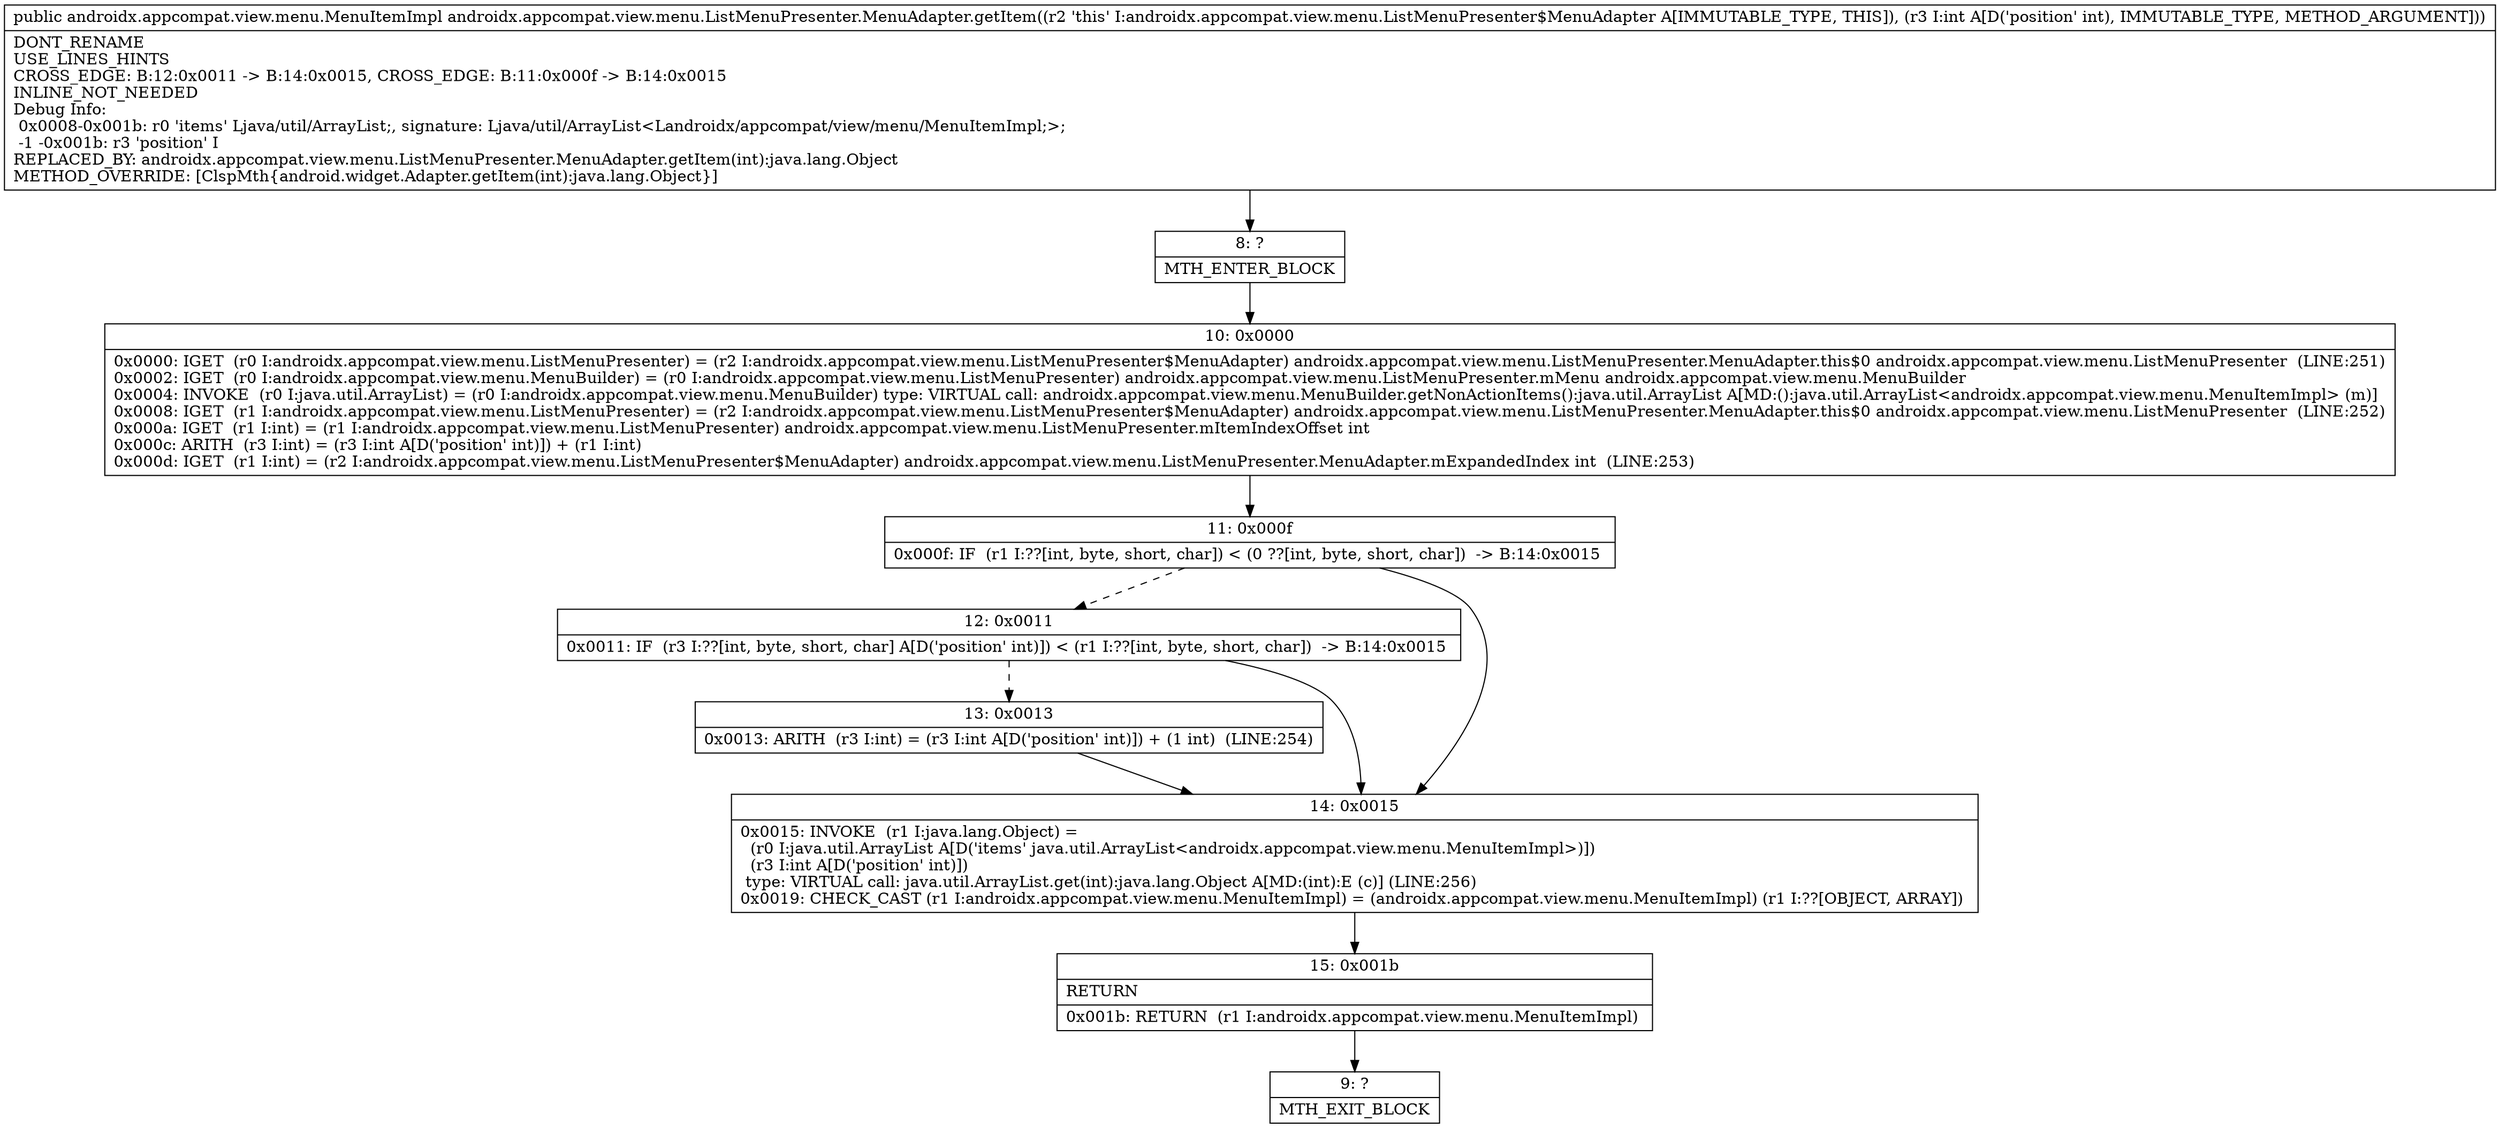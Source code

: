 digraph "CFG forandroidx.appcompat.view.menu.ListMenuPresenter.MenuAdapter.getItem(I)Landroidx\/appcompat\/view\/menu\/MenuItemImpl;" {
Node_8 [shape=record,label="{8\:\ ?|MTH_ENTER_BLOCK\l}"];
Node_10 [shape=record,label="{10\:\ 0x0000|0x0000: IGET  (r0 I:androidx.appcompat.view.menu.ListMenuPresenter) = (r2 I:androidx.appcompat.view.menu.ListMenuPresenter$MenuAdapter) androidx.appcompat.view.menu.ListMenuPresenter.MenuAdapter.this$0 androidx.appcompat.view.menu.ListMenuPresenter  (LINE:251)\l0x0002: IGET  (r0 I:androidx.appcompat.view.menu.MenuBuilder) = (r0 I:androidx.appcompat.view.menu.ListMenuPresenter) androidx.appcompat.view.menu.ListMenuPresenter.mMenu androidx.appcompat.view.menu.MenuBuilder \l0x0004: INVOKE  (r0 I:java.util.ArrayList) = (r0 I:androidx.appcompat.view.menu.MenuBuilder) type: VIRTUAL call: androidx.appcompat.view.menu.MenuBuilder.getNonActionItems():java.util.ArrayList A[MD:():java.util.ArrayList\<androidx.appcompat.view.menu.MenuItemImpl\> (m)]\l0x0008: IGET  (r1 I:androidx.appcompat.view.menu.ListMenuPresenter) = (r2 I:androidx.appcompat.view.menu.ListMenuPresenter$MenuAdapter) androidx.appcompat.view.menu.ListMenuPresenter.MenuAdapter.this$0 androidx.appcompat.view.menu.ListMenuPresenter  (LINE:252)\l0x000a: IGET  (r1 I:int) = (r1 I:androidx.appcompat.view.menu.ListMenuPresenter) androidx.appcompat.view.menu.ListMenuPresenter.mItemIndexOffset int \l0x000c: ARITH  (r3 I:int) = (r3 I:int A[D('position' int)]) + (r1 I:int) \l0x000d: IGET  (r1 I:int) = (r2 I:androidx.appcompat.view.menu.ListMenuPresenter$MenuAdapter) androidx.appcompat.view.menu.ListMenuPresenter.MenuAdapter.mExpandedIndex int  (LINE:253)\l}"];
Node_11 [shape=record,label="{11\:\ 0x000f|0x000f: IF  (r1 I:??[int, byte, short, char]) \< (0 ??[int, byte, short, char])  \-\> B:14:0x0015 \l}"];
Node_12 [shape=record,label="{12\:\ 0x0011|0x0011: IF  (r3 I:??[int, byte, short, char] A[D('position' int)]) \< (r1 I:??[int, byte, short, char])  \-\> B:14:0x0015 \l}"];
Node_13 [shape=record,label="{13\:\ 0x0013|0x0013: ARITH  (r3 I:int) = (r3 I:int A[D('position' int)]) + (1 int)  (LINE:254)\l}"];
Node_14 [shape=record,label="{14\:\ 0x0015|0x0015: INVOKE  (r1 I:java.lang.Object) = \l  (r0 I:java.util.ArrayList A[D('items' java.util.ArrayList\<androidx.appcompat.view.menu.MenuItemImpl\>)])\l  (r3 I:int A[D('position' int)])\l type: VIRTUAL call: java.util.ArrayList.get(int):java.lang.Object A[MD:(int):E (c)] (LINE:256)\l0x0019: CHECK_CAST (r1 I:androidx.appcompat.view.menu.MenuItemImpl) = (androidx.appcompat.view.menu.MenuItemImpl) (r1 I:??[OBJECT, ARRAY]) \l}"];
Node_15 [shape=record,label="{15\:\ 0x001b|RETURN\l|0x001b: RETURN  (r1 I:androidx.appcompat.view.menu.MenuItemImpl) \l}"];
Node_9 [shape=record,label="{9\:\ ?|MTH_EXIT_BLOCK\l}"];
MethodNode[shape=record,label="{public androidx.appcompat.view.menu.MenuItemImpl androidx.appcompat.view.menu.ListMenuPresenter.MenuAdapter.getItem((r2 'this' I:androidx.appcompat.view.menu.ListMenuPresenter$MenuAdapter A[IMMUTABLE_TYPE, THIS]), (r3 I:int A[D('position' int), IMMUTABLE_TYPE, METHOD_ARGUMENT]))  | DONT_RENAME\lUSE_LINES_HINTS\lCROSS_EDGE: B:12:0x0011 \-\> B:14:0x0015, CROSS_EDGE: B:11:0x000f \-\> B:14:0x0015\lINLINE_NOT_NEEDED\lDebug Info:\l  0x0008\-0x001b: r0 'items' Ljava\/util\/ArrayList;, signature: Ljava\/util\/ArrayList\<Landroidx\/appcompat\/view\/menu\/MenuItemImpl;\>;\l  \-1 \-0x001b: r3 'position' I\lREPLACED_BY: androidx.appcompat.view.menu.ListMenuPresenter.MenuAdapter.getItem(int):java.lang.Object\lMETHOD_OVERRIDE: [ClspMth\{android.widget.Adapter.getItem(int):java.lang.Object\}]\l}"];
MethodNode -> Node_8;Node_8 -> Node_10;
Node_10 -> Node_11;
Node_11 -> Node_12[style=dashed];
Node_11 -> Node_14;
Node_12 -> Node_13[style=dashed];
Node_12 -> Node_14;
Node_13 -> Node_14;
Node_14 -> Node_15;
Node_15 -> Node_9;
}

